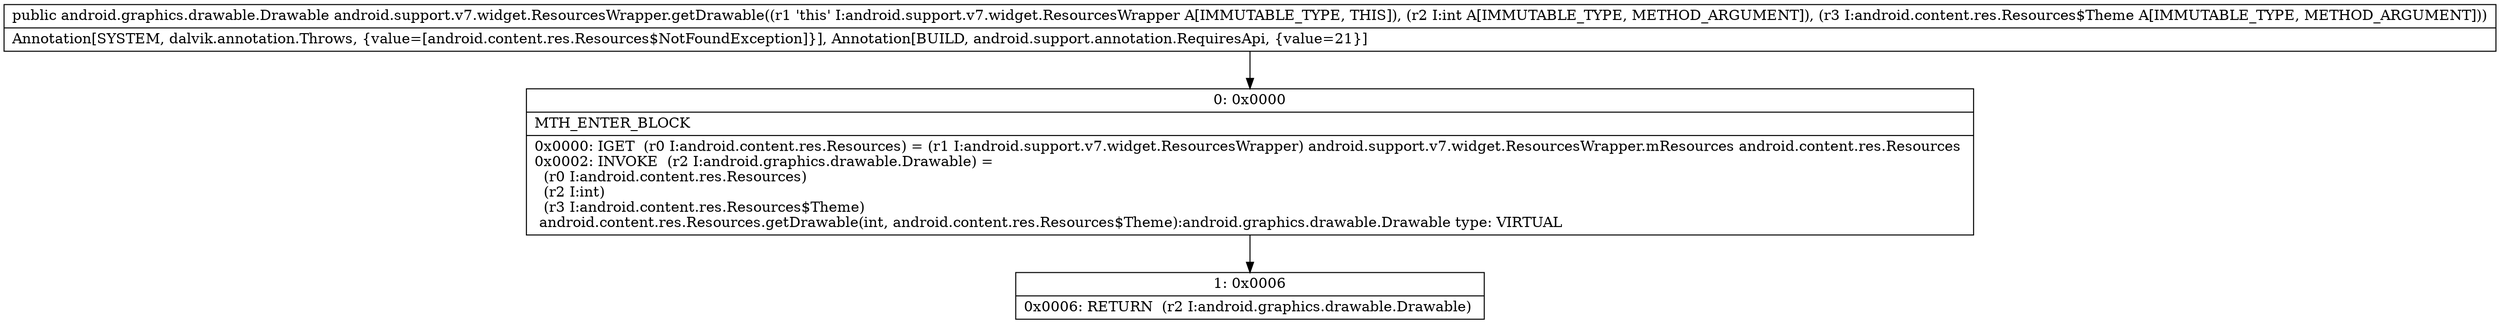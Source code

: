 digraph "CFG forandroid.support.v7.widget.ResourcesWrapper.getDrawable(ILandroid\/content\/res\/Resources$Theme;)Landroid\/graphics\/drawable\/Drawable;" {
Node_0 [shape=record,label="{0\:\ 0x0000|MTH_ENTER_BLOCK\l|0x0000: IGET  (r0 I:android.content.res.Resources) = (r1 I:android.support.v7.widget.ResourcesWrapper) android.support.v7.widget.ResourcesWrapper.mResources android.content.res.Resources \l0x0002: INVOKE  (r2 I:android.graphics.drawable.Drawable) = \l  (r0 I:android.content.res.Resources)\l  (r2 I:int)\l  (r3 I:android.content.res.Resources$Theme)\l android.content.res.Resources.getDrawable(int, android.content.res.Resources$Theme):android.graphics.drawable.Drawable type: VIRTUAL \l}"];
Node_1 [shape=record,label="{1\:\ 0x0006|0x0006: RETURN  (r2 I:android.graphics.drawable.Drawable) \l}"];
MethodNode[shape=record,label="{public android.graphics.drawable.Drawable android.support.v7.widget.ResourcesWrapper.getDrawable((r1 'this' I:android.support.v7.widget.ResourcesWrapper A[IMMUTABLE_TYPE, THIS]), (r2 I:int A[IMMUTABLE_TYPE, METHOD_ARGUMENT]), (r3 I:android.content.res.Resources$Theme A[IMMUTABLE_TYPE, METHOD_ARGUMENT]))  | Annotation[SYSTEM, dalvik.annotation.Throws, \{value=[android.content.res.Resources$NotFoundException]\}], Annotation[BUILD, android.support.annotation.RequiresApi, \{value=21\}]\l}"];
MethodNode -> Node_0;
Node_0 -> Node_1;
}

